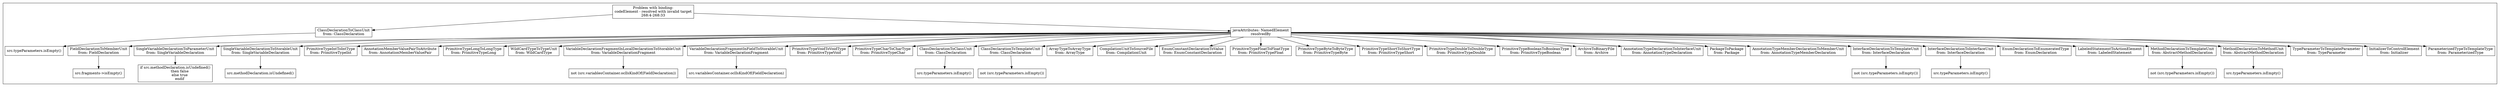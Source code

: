 digraph G {
subgraph cluster_0{
    node [ shape = box ];
    
node_0[label="src.typeParameters.isEmpty()"];
node_1[label="ClassDeclarationToClassUnit\nfrom: ClassDeclaration"];
node_3[label="src.fragments->isEmpty()"];
node_4[label="FieldDeclarationToMemberUnit\nfrom: FieldDeclaration"];
node_6[label="if src.methodDeclaration.isUndefined()
	then false
	else true
	endif"];
node_7[label="SingleVariableDeclarationToParameterUnit\nfrom: SingleVariableDeclaration"];
node_8[label="src.methodDeclaration.isUndefined()"];
node_9[label="SingleVariableDeclarationToStorableUnit\nfrom: SingleVariableDeclaration"];
node_10[label="PrimitiveTypeIntToIntType\nfrom: PrimitiveTypeInt"];
node_11[label="AnnotationMemberValuePairToAttribute\nfrom: AnnotationMemberValuePair"];
node_12[label="PrimitiveTypeLongToLongType\nfrom: PrimitiveTypeLong"];
node_13[label="WildCardTypeToTypeUnit\nfrom: WildCardType"];
node_14[label="not (src.variablesContainer.oclIsKindOf(FieldDeclaration))"];
node_15[label="VariableDeclarationFragmentInLocalDeclarationToStorableUnit\nfrom: VariableDeclarationFragment"];
node_16[label="src.variablesContainer.oclIsKindOf(FieldDeclaration)"];
node_17[label="VariableDeclarationFragmentInFieldToStorableUnit\nfrom: VariableDeclarationFragment"];
node_18[label="PrimitiveTypeVoidToVoidType\nfrom: PrimitiveTypeVoid"];
node_19[label="PrimitiveTypeCharToCharType\nfrom: PrimitiveTypeChar"];
node_20[label="src.typeParameters.isEmpty()"];
node_21[label="ClassDeclarationToClassUnit\nfrom: ClassDeclaration"];
node_22[label="not (src.typeParameters.isEmpty())"];
node_23[label="ClassDeclarationToTemplateUnit\nfrom: ClassDeclaration"];
node_24[label="ArrayTypeToArrayType\nfrom: ArrayType"];
node_25[label="CompilationUnitToSourceFile\nfrom: CompilationUnit"];
node_26[label="EnumConstantDeclarationToValue\nfrom: EnumConstantDeclaration"];
node_27[label="PrimitiveTypeFloatToFloatType\nfrom: PrimitiveTypeFloat"];
node_28[label="PrimitiveTypeByteToByteType\nfrom: PrimitiveTypeByte"];
node_29[label="PrimitiveTypeShortToShortType\nfrom: PrimitiveTypeShort"];
node_30[label="PrimitiveTypeDoubleToDoubleType\nfrom: PrimitiveTypeDouble"];
node_31[label="PrimitiveTypeBooleanToBooleanType\nfrom: PrimitiveTypeBoolean"];
node_32[label="ArchiveToBinaryFile\nfrom: Archive"];
node_33[label="AnnotationTypeDeclarationToInterfaceUnit\nfrom: AnnotationTypeDeclaration"];
node_34[label="PackageToPackage\nfrom: Package"];
node_35[label="AnnotationTypeMemberDeclarationToMemberUnit\nfrom: AnnotationTypeMemberDeclaration"];
node_36[label="not (src.typeParameters.isEmpty())"];
node_37[label="InterfaceDeclarationToTemplateUnit\nfrom: InterfaceDeclaration"];
node_38[label="src.typeParameters.isEmpty()"];
node_39[label="InterfaceDeclarationToInterfaceUnit\nfrom: InterfaceDeclaration"];
node_40[label="EnumDeclarationToEnumeratedType\nfrom: EnumDeclaration"];
node_41[label="LabeledStatementToActionElement\nfrom: LabeledStatement"];
node_42[label="not (src.typeParameters.isEmpty())"];
node_43[label="MethodDeclarationToTemplateUnit\nfrom: AbstractMethodDeclaration"];
node_44[label="src.typeParameters.isEmpty()"];
node_45[label="MethodDeclarationToMethodUnit\nfrom: AbstractMethodDeclaration"];
node_46[label="TypeParameterToTemplateParameter\nfrom: TypeParameter"];
node_47[label="InitializerToControlElement\nfrom: Initializer"];
node_48[label="ParameterizedTypeToTemplateType\nfrom: ParameterizedType"];
node_5[label="javaAttributes: NamedElement\nresolvedBy"];
node_2[label="Problem with binding:\ncodeElement - resolved with invalid target\n268:4-268:33"];

node_1 -> node_0;
node_2 -> node_1;
node_4 -> node_3;
node_5 -> node_4;
node_7 -> node_6;
node_5 -> node_7;
node_9 -> node_8;
node_5 -> node_9;
node_5 -> node_10;
node_5 -> node_11;
node_5 -> node_12;
node_5 -> node_13;
node_15 -> node_14;
node_5 -> node_15;
node_17 -> node_16;
node_5 -> node_17;
node_5 -> node_18;
node_5 -> node_19;
node_21 -> node_20;
node_5 -> node_21;
node_23 -> node_22;
node_5 -> node_23;
node_5 -> node_24;
node_5 -> node_25;
node_5 -> node_26;
node_5 -> node_27;
node_5 -> node_28;
node_5 -> node_29;
node_5 -> node_30;
node_5 -> node_31;
node_5 -> node_32;
node_5 -> node_33;
node_5 -> node_34;
node_5 -> node_35;
node_37 -> node_36;
node_5 -> node_37;
node_39 -> node_38;
node_5 -> node_39;
node_5 -> node_40;
node_5 -> node_41;
node_43 -> node_42;
node_5 -> node_43;
node_45 -> node_44;
node_5 -> node_45;
node_5 -> node_46;
node_5 -> node_47;
node_5 -> node_48;
node_2 -> node_5;

}
}